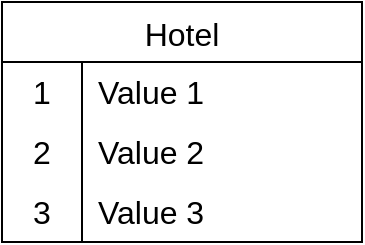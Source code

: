 <mxfile version="24.5.2" type="github">
  <diagram name="Eatofy Database" id="pwqxl7k4sslRDwjcKm7-">
    <mxGraphModel dx="857" dy="494" grid="1" gridSize="10" guides="1" tooltips="1" connect="1" arrows="1" fold="1" page="1" pageScale="1" pageWidth="850" pageHeight="1100" math="0" shadow="0">
      <root>
        <mxCell id="0" />
        <mxCell id="1" parent="0" />
        <mxCell id="7ppRBIM6f_mg_E2OVkFf-1" value="Hotel" style="shape=table;startSize=30;container=1;collapsible=0;childLayout=tableLayout;fixedRows=1;rowLines=0;fontStyle=0;strokeColor=default;fontSize=16;" vertex="1" parent="1">
          <mxGeometry x="390" y="160" width="180" height="120" as="geometry" />
        </mxCell>
        <mxCell id="7ppRBIM6f_mg_E2OVkFf-2" value="" style="shape=tableRow;horizontal=0;startSize=0;swimlaneHead=0;swimlaneBody=0;top=0;left=0;bottom=0;right=0;collapsible=0;dropTarget=0;fillColor=none;points=[[0,0.5],[1,0.5]];portConstraint=eastwest;strokeColor=inherit;fontSize=16;" vertex="1" parent="7ppRBIM6f_mg_E2OVkFf-1">
          <mxGeometry y="30" width="180" height="30" as="geometry" />
        </mxCell>
        <mxCell id="7ppRBIM6f_mg_E2OVkFf-3" value="1" style="shape=partialRectangle;html=1;whiteSpace=wrap;connectable=0;fillColor=none;top=0;left=0;bottom=0;right=0;overflow=hidden;pointerEvents=1;strokeColor=inherit;fontSize=16;" vertex="1" parent="7ppRBIM6f_mg_E2OVkFf-2">
          <mxGeometry width="40" height="30" as="geometry">
            <mxRectangle width="40" height="30" as="alternateBounds" />
          </mxGeometry>
        </mxCell>
        <mxCell id="7ppRBIM6f_mg_E2OVkFf-4" value="Value 1" style="shape=partialRectangle;html=1;whiteSpace=wrap;connectable=0;fillColor=none;top=0;left=0;bottom=0;right=0;align=left;spacingLeft=6;overflow=hidden;strokeColor=inherit;fontSize=16;" vertex="1" parent="7ppRBIM6f_mg_E2OVkFf-2">
          <mxGeometry x="40" width="140" height="30" as="geometry">
            <mxRectangle width="140" height="30" as="alternateBounds" />
          </mxGeometry>
        </mxCell>
        <mxCell id="7ppRBIM6f_mg_E2OVkFf-5" value="" style="shape=tableRow;horizontal=0;startSize=0;swimlaneHead=0;swimlaneBody=0;top=0;left=0;bottom=0;right=0;collapsible=0;dropTarget=0;fillColor=none;points=[[0,0.5],[1,0.5]];portConstraint=eastwest;strokeColor=inherit;fontSize=16;" vertex="1" parent="7ppRBIM6f_mg_E2OVkFf-1">
          <mxGeometry y="60" width="180" height="30" as="geometry" />
        </mxCell>
        <mxCell id="7ppRBIM6f_mg_E2OVkFf-6" value="2" style="shape=partialRectangle;html=1;whiteSpace=wrap;connectable=0;fillColor=none;top=0;left=0;bottom=0;right=0;overflow=hidden;strokeColor=inherit;fontSize=16;" vertex="1" parent="7ppRBIM6f_mg_E2OVkFf-5">
          <mxGeometry width="40" height="30" as="geometry">
            <mxRectangle width="40" height="30" as="alternateBounds" />
          </mxGeometry>
        </mxCell>
        <mxCell id="7ppRBIM6f_mg_E2OVkFf-7" value="Value 2" style="shape=partialRectangle;html=1;whiteSpace=wrap;connectable=0;fillColor=none;top=0;left=0;bottom=0;right=0;align=left;spacingLeft=6;overflow=hidden;strokeColor=inherit;fontSize=16;" vertex="1" parent="7ppRBIM6f_mg_E2OVkFf-5">
          <mxGeometry x="40" width="140" height="30" as="geometry">
            <mxRectangle width="140" height="30" as="alternateBounds" />
          </mxGeometry>
        </mxCell>
        <mxCell id="7ppRBIM6f_mg_E2OVkFf-8" value="" style="shape=tableRow;horizontal=0;startSize=0;swimlaneHead=0;swimlaneBody=0;top=0;left=0;bottom=0;right=0;collapsible=0;dropTarget=0;fillColor=none;points=[[0,0.5],[1,0.5]];portConstraint=eastwest;strokeColor=inherit;fontSize=16;" vertex="1" parent="7ppRBIM6f_mg_E2OVkFf-1">
          <mxGeometry y="90" width="180" height="30" as="geometry" />
        </mxCell>
        <mxCell id="7ppRBIM6f_mg_E2OVkFf-9" value="3" style="shape=partialRectangle;html=1;whiteSpace=wrap;connectable=0;fillColor=none;top=0;left=0;bottom=0;right=0;overflow=hidden;strokeColor=inherit;fontSize=16;" vertex="1" parent="7ppRBIM6f_mg_E2OVkFf-8">
          <mxGeometry width="40" height="30" as="geometry">
            <mxRectangle width="40" height="30" as="alternateBounds" />
          </mxGeometry>
        </mxCell>
        <mxCell id="7ppRBIM6f_mg_E2OVkFf-10" value="Value 3" style="shape=partialRectangle;html=1;whiteSpace=wrap;connectable=0;fillColor=none;top=0;left=0;bottom=0;right=0;align=left;spacingLeft=6;overflow=hidden;strokeColor=inherit;fontSize=16;" vertex="1" parent="7ppRBIM6f_mg_E2OVkFf-8">
          <mxGeometry x="40" width="140" height="30" as="geometry">
            <mxRectangle width="140" height="30" as="alternateBounds" />
          </mxGeometry>
        </mxCell>
      </root>
    </mxGraphModel>
  </diagram>
</mxfile>
